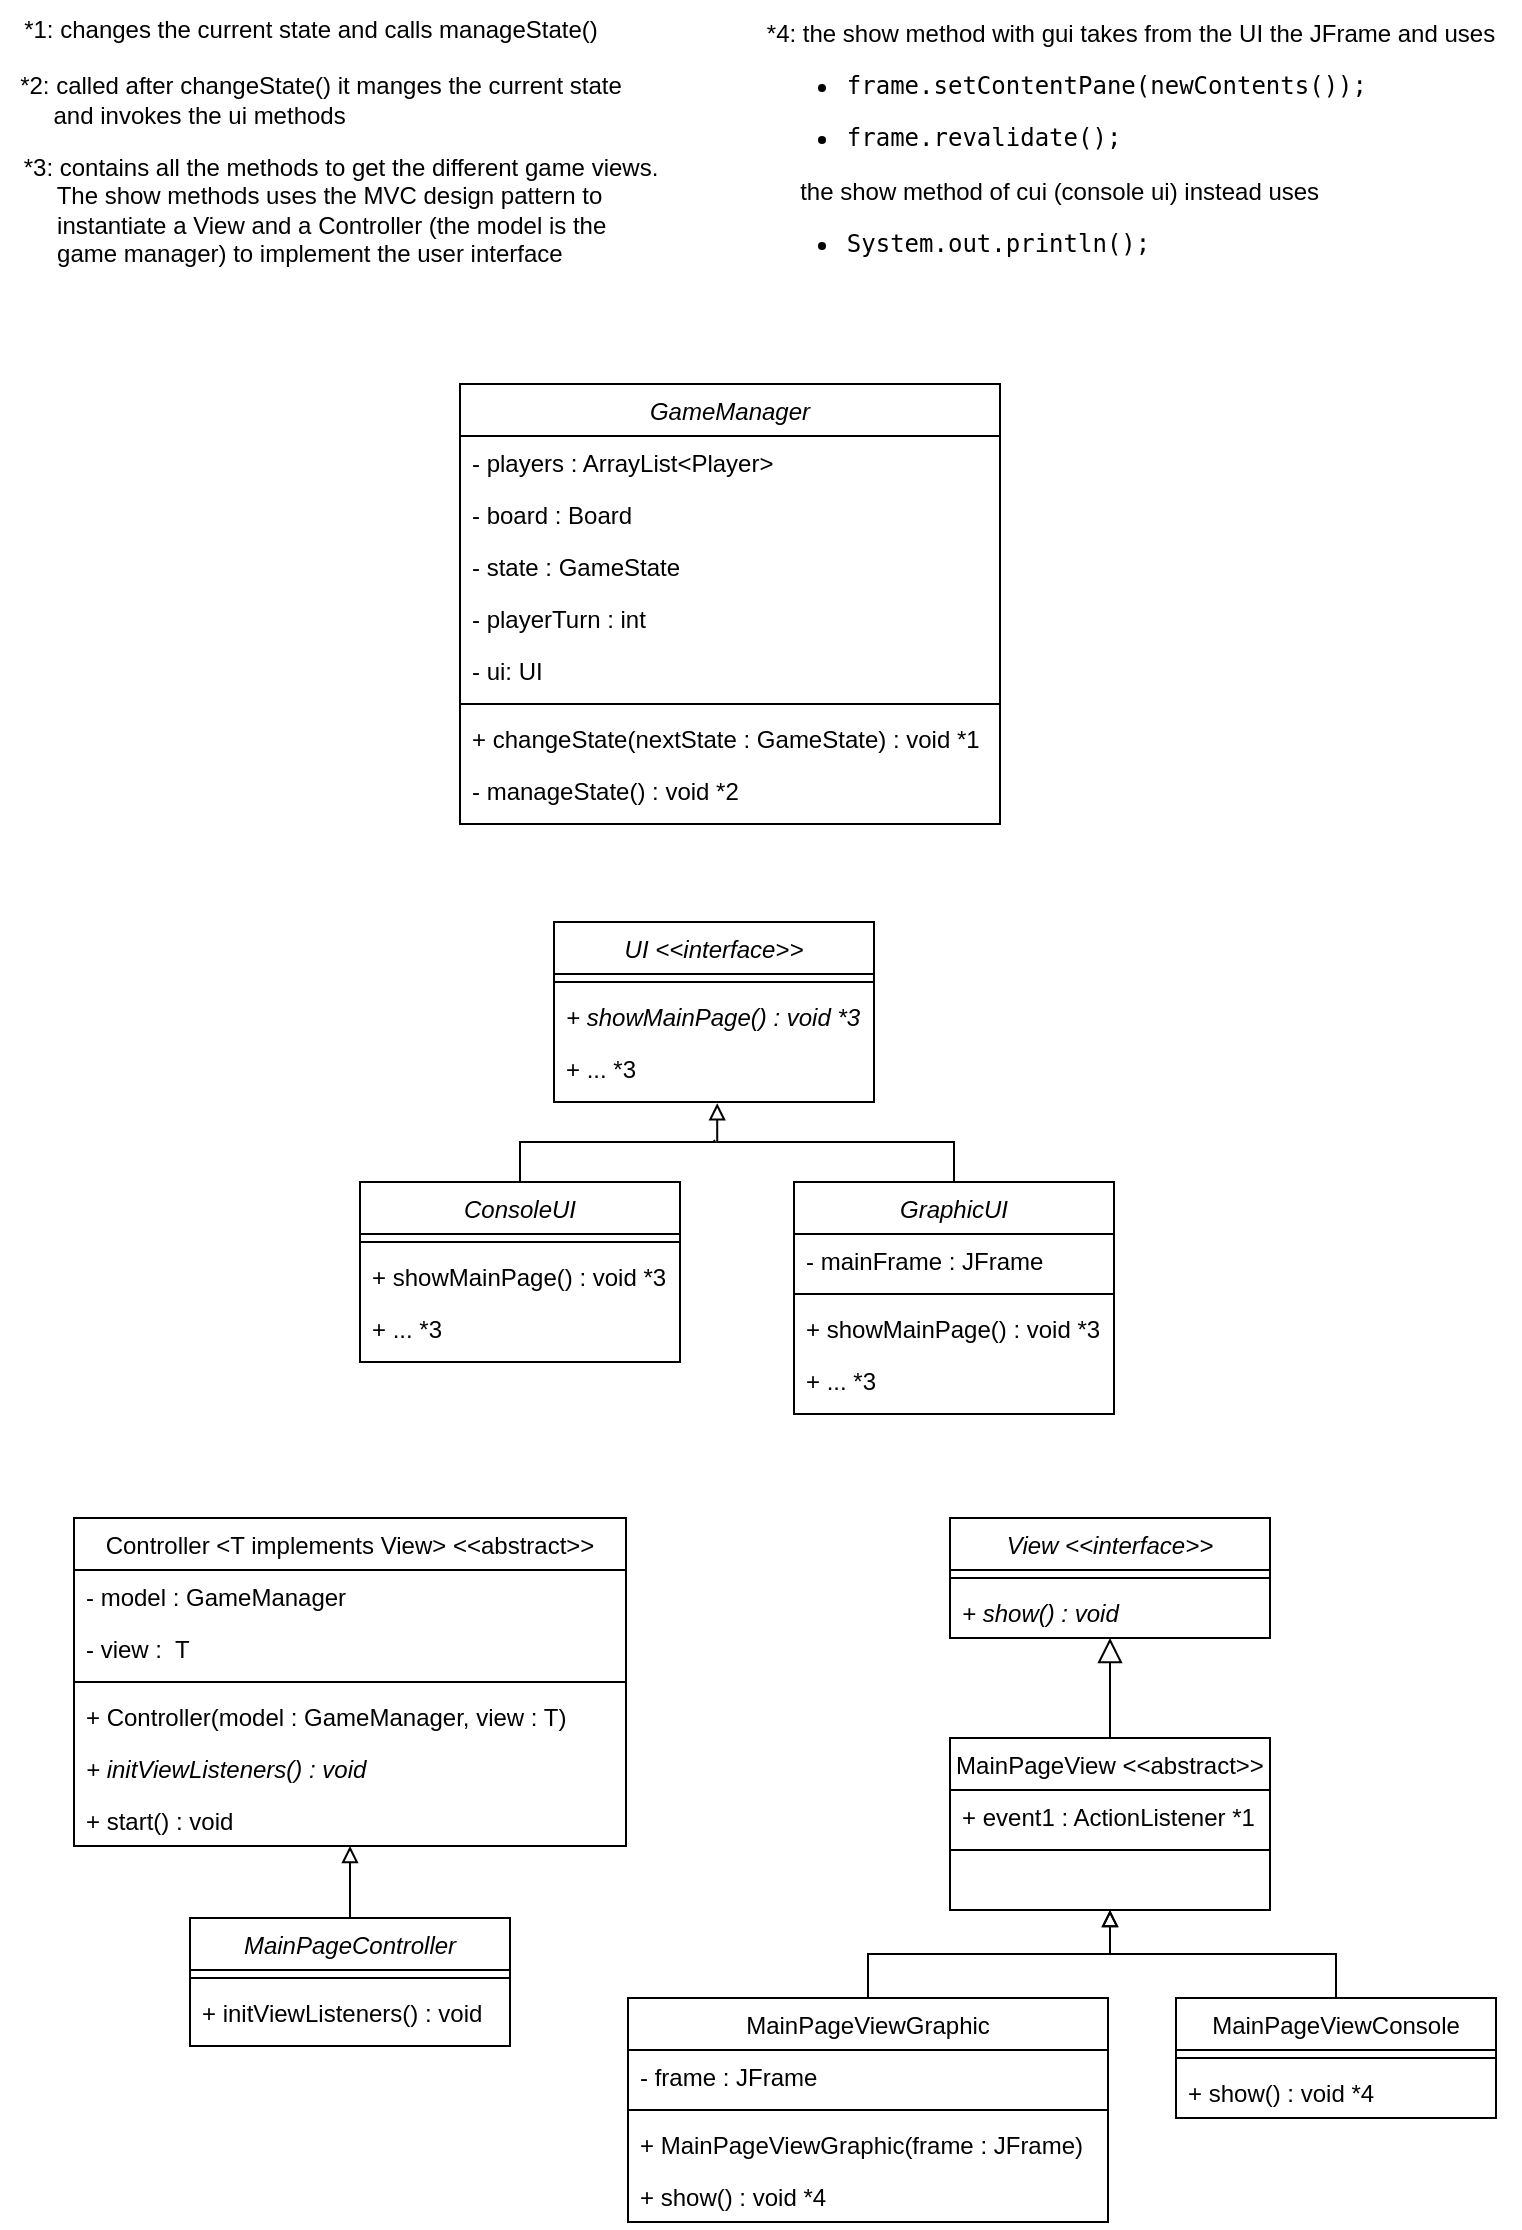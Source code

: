 <mxfile version="21.2.2" type="device">
  <diagram id="C5RBs43oDa-KdzZeNtuy" name="Page-1">
    <mxGraphModel dx="2267" dy="1150" grid="1" gridSize="10" guides="1" tooltips="1" connect="1" arrows="1" fold="1" page="1" pageScale="1" pageWidth="827" pageHeight="1169" math="0" shadow="0">
      <root>
        <mxCell id="WIyWlLk6GJQsqaUBKTNV-0" />
        <mxCell id="WIyWlLk6GJQsqaUBKTNV-1" parent="WIyWlLk6GJQsqaUBKTNV-0" />
        <mxCell id="zkfFHV4jXpPFQw0GAbJ--0" value="GameManager" style="swimlane;fontStyle=2;align=center;verticalAlign=top;childLayout=stackLayout;horizontal=1;startSize=26;horizontalStack=0;resizeParent=1;resizeLast=0;collapsible=1;marginBottom=0;rounded=0;shadow=0;strokeWidth=1;" parent="WIyWlLk6GJQsqaUBKTNV-1" vertex="1">
          <mxGeometry x="260" y="212" width="270" height="220" as="geometry">
            <mxRectangle x="230" y="140" width="160" height="26" as="alternateBounds" />
          </mxGeometry>
        </mxCell>
        <mxCell id="zkfFHV4jXpPFQw0GAbJ--1" value="- players : ArrayList&lt;Player&gt;" style="text;align=left;verticalAlign=top;spacingLeft=4;spacingRight=4;overflow=hidden;rotatable=0;points=[[0,0.5],[1,0.5]];portConstraint=eastwest;" parent="zkfFHV4jXpPFQw0GAbJ--0" vertex="1">
          <mxGeometry y="26" width="270" height="26" as="geometry" />
        </mxCell>
        <mxCell id="zkfFHV4jXpPFQw0GAbJ--2" value="- board : Board" style="text;align=left;verticalAlign=top;spacingLeft=4;spacingRight=4;overflow=hidden;rotatable=0;points=[[0,0.5],[1,0.5]];portConstraint=eastwest;rounded=0;shadow=0;html=0;" parent="zkfFHV4jXpPFQw0GAbJ--0" vertex="1">
          <mxGeometry y="52" width="270" height="26" as="geometry" />
        </mxCell>
        <mxCell id="HM_rP0yh4anY-DNWoLLM-0" value="- state : GameState" style="text;align=left;verticalAlign=top;spacingLeft=4;spacingRight=4;overflow=hidden;rotatable=0;points=[[0,0.5],[1,0.5]];portConstraint=eastwest;rounded=0;shadow=0;html=0;" parent="zkfFHV4jXpPFQw0GAbJ--0" vertex="1">
          <mxGeometry y="78" width="270" height="26" as="geometry" />
        </mxCell>
        <mxCell id="zkfFHV4jXpPFQw0GAbJ--3" value="- playerTurn : int" style="text;align=left;verticalAlign=top;spacingLeft=4;spacingRight=4;overflow=hidden;rotatable=0;points=[[0,0.5],[1,0.5]];portConstraint=eastwest;rounded=0;shadow=0;html=0;" parent="zkfFHV4jXpPFQw0GAbJ--0" vertex="1">
          <mxGeometry y="104" width="270" height="26" as="geometry" />
        </mxCell>
        <mxCell id="HM_rP0yh4anY-DNWoLLM-1" value="- ui: UI" style="text;align=left;verticalAlign=top;spacingLeft=4;spacingRight=4;overflow=hidden;rotatable=0;points=[[0,0.5],[1,0.5]];portConstraint=eastwest;rounded=0;shadow=0;html=0;" parent="zkfFHV4jXpPFQw0GAbJ--0" vertex="1">
          <mxGeometry y="130" width="270" height="26" as="geometry" />
        </mxCell>
        <mxCell id="zkfFHV4jXpPFQw0GAbJ--4" value="" style="line;html=1;strokeWidth=1;align=left;verticalAlign=middle;spacingTop=-1;spacingLeft=3;spacingRight=3;rotatable=0;labelPosition=right;points=[];portConstraint=eastwest;" parent="zkfFHV4jXpPFQw0GAbJ--0" vertex="1">
          <mxGeometry y="156" width="270" height="8" as="geometry" />
        </mxCell>
        <mxCell id="zkfFHV4jXpPFQw0GAbJ--5" value="+ changeState(nextState : GameState) : void *1" style="text;align=left;verticalAlign=top;spacingLeft=4;spacingRight=4;overflow=hidden;rotatable=0;points=[[0,0.5],[1,0.5]];portConstraint=eastwest;" parent="zkfFHV4jXpPFQw0GAbJ--0" vertex="1">
          <mxGeometry y="164" width="270" height="26" as="geometry" />
        </mxCell>
        <mxCell id="HM_rP0yh4anY-DNWoLLM-2" value="- manageState() : void *2" style="text;align=left;verticalAlign=top;spacingLeft=4;spacingRight=4;overflow=hidden;rotatable=0;points=[[0,0.5],[1,0.5]];portConstraint=eastwest;" parent="zkfFHV4jXpPFQw0GAbJ--0" vertex="1">
          <mxGeometry y="190" width="270" height="30" as="geometry" />
        </mxCell>
        <mxCell id="HM_rP0yh4anY-DNWoLLM-3" value="*1: changes the current state and calls manageState()" style="text;html=1;align=center;verticalAlign=middle;resizable=0;points=[];autosize=1;strokeColor=none;fillColor=none;" parent="WIyWlLk6GJQsqaUBKTNV-1" vertex="1">
          <mxGeometry x="30" y="20" width="310" height="30" as="geometry" />
        </mxCell>
        <mxCell id="HM_rP0yh4anY-DNWoLLM-4" value="&lt;div&gt;*2: called after changeState() it manges the current state&lt;/div&gt;&lt;div align=&quot;left&quot;&gt;&amp;nbsp;&amp;nbsp;&amp;nbsp;&amp;nbsp; and invokes the ui methods &lt;br&gt;&lt;/div&gt;" style="text;html=1;align=center;verticalAlign=middle;resizable=0;points=[];autosize=1;strokeColor=none;fillColor=none;" parent="WIyWlLk6GJQsqaUBKTNV-1" vertex="1">
          <mxGeometry x="30" y="50" width="320" height="40" as="geometry" />
        </mxCell>
        <mxCell id="HM_rP0yh4anY-DNWoLLM-5" value="UI &lt;&lt;interface&gt;&gt;" style="swimlane;fontStyle=2;align=center;verticalAlign=top;childLayout=stackLayout;horizontal=1;startSize=26;horizontalStack=0;resizeParent=1;resizeLast=0;collapsible=1;marginBottom=0;rounded=0;shadow=0;strokeWidth=1;" parent="WIyWlLk6GJQsqaUBKTNV-1" vertex="1">
          <mxGeometry x="307" y="481" width="160" height="90" as="geometry">
            <mxRectangle x="230" y="140" width="160" height="26" as="alternateBounds" />
          </mxGeometry>
        </mxCell>
        <mxCell id="HM_rP0yh4anY-DNWoLLM-11" value="" style="line;html=1;strokeWidth=1;align=left;verticalAlign=middle;spacingTop=-1;spacingLeft=3;spacingRight=3;rotatable=0;labelPosition=right;points=[];portConstraint=eastwest;" parent="HM_rP0yh4anY-DNWoLLM-5" vertex="1">
          <mxGeometry y="26" width="160" height="8" as="geometry" />
        </mxCell>
        <mxCell id="HM_rP0yh4anY-DNWoLLM-12" value="+ showMainPage() : void *3" style="text;align=left;verticalAlign=top;spacingLeft=4;spacingRight=4;overflow=hidden;rotatable=0;points=[[0,0.5],[1,0.5]];portConstraint=eastwest;fontStyle=2" parent="HM_rP0yh4anY-DNWoLLM-5" vertex="1">
          <mxGeometry y="34" width="160" height="26" as="geometry" />
        </mxCell>
        <mxCell id="HM_rP0yh4anY-DNWoLLM-13" value="+ ... *3" style="text;align=left;verticalAlign=top;spacingLeft=4;spacingRight=4;overflow=hidden;rotatable=0;points=[[0,0.5],[1,0.5]];portConstraint=eastwest;" parent="HM_rP0yh4anY-DNWoLLM-5" vertex="1">
          <mxGeometry y="60" width="160" height="30" as="geometry" />
        </mxCell>
        <mxCell id="HM_rP0yh4anY-DNWoLLM-14" value="&lt;div&gt;*3: contains all the methods to get the different game views.&lt;/div&gt;&lt;div align=&quot;left&quot;&gt;&amp;nbsp;&amp;nbsp;&amp;nbsp;&amp;nbsp; The show methods uses the MVC design pattern to&lt;/div&gt;&lt;div align=&quot;left&quot;&gt;&amp;nbsp;&amp;nbsp;&amp;nbsp;&amp;nbsp; instantiate a View and a Controller (the model is the&lt;/div&gt;&lt;div align=&quot;left&quot;&gt;&amp;nbsp;&amp;nbsp;&amp;nbsp;&amp;nbsp; game manager) to implement the user interface&lt;br&gt;&lt;/div&gt;" style="text;html=1;align=center;verticalAlign=middle;resizable=0;points=[];autosize=1;strokeColor=none;fillColor=none;" parent="WIyWlLk6GJQsqaUBKTNV-1" vertex="1">
          <mxGeometry x="30" y="90" width="340" height="70" as="geometry" />
        </mxCell>
        <mxCell id="HM_rP0yh4anY-DNWoLLM-25" style="edgeStyle=orthogonalEdgeStyle;rounded=0;orthogonalLoop=1;jettySize=auto;html=1;exitX=0.5;exitY=0;exitDx=0;exitDy=0;endArrow=none;endFill=0;" parent="WIyWlLk6GJQsqaUBKTNV-1" source="HM_rP0yh4anY-DNWoLLM-15" edge="1">
          <mxGeometry relative="1" as="geometry">
            <mxPoint x="387" y="590" as="targetPoint" />
          </mxGeometry>
        </mxCell>
        <mxCell id="HM_rP0yh4anY-DNWoLLM-15" value="ConsoleUI" style="swimlane;fontStyle=2;align=center;verticalAlign=top;childLayout=stackLayout;horizontal=1;startSize=26;horizontalStack=0;resizeParent=1;resizeLast=0;collapsible=1;marginBottom=0;rounded=0;shadow=0;strokeWidth=1;" parent="WIyWlLk6GJQsqaUBKTNV-1" vertex="1">
          <mxGeometry x="210" y="611" width="160" height="90" as="geometry">
            <mxRectangle x="230" y="140" width="160" height="26" as="alternateBounds" />
          </mxGeometry>
        </mxCell>
        <mxCell id="HM_rP0yh4anY-DNWoLLM-16" value="" style="line;html=1;strokeWidth=1;align=left;verticalAlign=middle;spacingTop=-1;spacingLeft=3;spacingRight=3;rotatable=0;labelPosition=right;points=[];portConstraint=eastwest;" parent="HM_rP0yh4anY-DNWoLLM-15" vertex="1">
          <mxGeometry y="26" width="160" height="8" as="geometry" />
        </mxCell>
        <mxCell id="HM_rP0yh4anY-DNWoLLM-17" value="+ showMainPage() : void *3" style="text;align=left;verticalAlign=top;spacingLeft=4;spacingRight=4;overflow=hidden;rotatable=0;points=[[0,0.5],[1,0.5]];portConstraint=eastwest;" parent="HM_rP0yh4anY-DNWoLLM-15" vertex="1">
          <mxGeometry y="34" width="160" height="26" as="geometry" />
        </mxCell>
        <mxCell id="HM_rP0yh4anY-DNWoLLM-57" value="+ ... *3" style="text;align=left;verticalAlign=top;spacingLeft=4;spacingRight=4;overflow=hidden;rotatable=0;points=[[0,0.5],[1,0.5]];portConstraint=eastwest;" parent="HM_rP0yh4anY-DNWoLLM-15" vertex="1">
          <mxGeometry y="60" width="160" height="30" as="geometry" />
        </mxCell>
        <mxCell id="HM_rP0yh4anY-DNWoLLM-23" style="edgeStyle=orthogonalEdgeStyle;rounded=0;orthogonalLoop=1;jettySize=auto;html=1;exitX=0.5;exitY=0;exitDx=0;exitDy=0;entryX=0.51;entryY=1.02;entryDx=0;entryDy=0;entryPerimeter=0;endArrow=block;endFill=0;" parent="WIyWlLk6GJQsqaUBKTNV-1" source="HM_rP0yh4anY-DNWoLLM-19" target="HM_rP0yh4anY-DNWoLLM-13" edge="1">
          <mxGeometry relative="1" as="geometry" />
        </mxCell>
        <mxCell id="HM_rP0yh4anY-DNWoLLM-19" value="GraphicUI" style="swimlane;fontStyle=2;align=center;verticalAlign=top;childLayout=stackLayout;horizontal=1;startSize=26;horizontalStack=0;resizeParent=1;resizeLast=0;collapsible=1;marginBottom=0;rounded=0;shadow=0;strokeWidth=1;" parent="WIyWlLk6GJQsqaUBKTNV-1" vertex="1">
          <mxGeometry x="427" y="611" width="160" height="116" as="geometry">
            <mxRectangle x="230" y="140" width="160" height="26" as="alternateBounds" />
          </mxGeometry>
        </mxCell>
        <mxCell id="HM_rP0yh4anY-DNWoLLM-21" value="- mainFrame : JFrame" style="text;align=left;verticalAlign=top;spacingLeft=4;spacingRight=4;overflow=hidden;rotatable=0;points=[[0,0.5],[1,0.5]];portConstraint=eastwest;" parent="HM_rP0yh4anY-DNWoLLM-19" vertex="1">
          <mxGeometry y="26" width="160" height="26" as="geometry" />
        </mxCell>
        <mxCell id="HM_rP0yh4anY-DNWoLLM-20" value="" style="line;html=1;strokeWidth=1;align=left;verticalAlign=middle;spacingTop=-1;spacingLeft=3;spacingRight=3;rotatable=0;labelPosition=right;points=[];portConstraint=eastwest;" parent="HM_rP0yh4anY-DNWoLLM-19" vertex="1">
          <mxGeometry y="52" width="160" height="8" as="geometry" />
        </mxCell>
        <mxCell id="HM_rP0yh4anY-DNWoLLM-46" value="+ showMainPage() : void *3" style="text;align=left;verticalAlign=top;spacingLeft=4;spacingRight=4;overflow=hidden;rotatable=0;points=[[0,0.5],[1,0.5]];portConstraint=eastwest;" parent="HM_rP0yh4anY-DNWoLLM-19" vertex="1">
          <mxGeometry y="60" width="160" height="26" as="geometry" />
        </mxCell>
        <mxCell id="HM_rP0yh4anY-DNWoLLM-58" value="+ ... *3" style="text;align=left;verticalAlign=top;spacingLeft=4;spacingRight=4;overflow=hidden;rotatable=0;points=[[0,0.5],[1,0.5]];portConstraint=eastwest;" parent="HM_rP0yh4anY-DNWoLLM-19" vertex="1">
          <mxGeometry y="86" width="160" height="30" as="geometry" />
        </mxCell>
        <mxCell id="HM_rP0yh4anY-DNWoLLM-60" value="&lt;div&gt;*4: the show method with gui takes from the UI the JFrame and uses&lt;br&gt;&lt;/div&gt;&lt;div align=&quot;left&quot;&gt;&lt;ul&gt;&lt;li&gt;&lt;code class=&quot;hljs language-java&quot;&gt;frame.setContentPane(newContents());&lt;/code&gt;&lt;/li&gt;&lt;/ul&gt;&lt;/div&gt;&lt;div align=&quot;left&quot;&gt;&lt;ul&gt;&lt;li&gt;&lt;code class=&quot;hljs language-java&quot;&gt;frame.revalidate();&lt;/code&gt;&lt;/li&gt;&lt;/ul&gt;&lt;/div&gt;&lt;div align=&quot;left&quot;&gt;&lt;code class=&quot;hljs language-java&quot;&gt;&lt;font face=&quot;Helvetica&quot;&gt;&amp;nbsp;&amp;nbsp;&amp;nbsp;&amp;nbsp; the show method of cui (console ui) instead uses&lt;/font&gt;&lt;/code&gt;&lt;/div&gt;&lt;div align=&quot;left&quot;&gt;&lt;ul&gt;&lt;li&gt;&lt;code&gt;System.out.println();&lt;/code&gt;&lt;br&gt;&lt;/li&gt;&lt;/ul&gt;&lt;/div&gt;" style="text;html=1;align=center;verticalAlign=middle;resizable=0;points=[];autosize=1;strokeColor=none;fillColor=none;" parent="WIyWlLk6GJQsqaUBKTNV-1" vertex="1">
          <mxGeometry x="400" y="20" width="390" height="150" as="geometry" />
        </mxCell>
        <mxCell id="HM_rP0yh4anY-DNWoLLM-68" style="edgeStyle=orthogonalEdgeStyle;rounded=0;orthogonalLoop=1;jettySize=auto;html=1;exitX=0.5;exitY=0;exitDx=0;exitDy=0;endArrow=block;endFill=0;" parent="WIyWlLk6GJQsqaUBKTNV-1" source="HM_rP0yh4anY-DNWoLLM-64" target="zm1kbwITR6c0LpgAIDiC-0" edge="1">
          <mxGeometry relative="1" as="geometry">
            <mxPoint x="205" y="899" as="targetPoint" />
          </mxGeometry>
        </mxCell>
        <mxCell id="HM_rP0yh4anY-DNWoLLM-64" value="MainPageController" style="swimlane;fontStyle=2;align=center;verticalAlign=top;childLayout=stackLayout;horizontal=1;startSize=26;horizontalStack=0;resizeParent=1;resizeLast=0;collapsible=1;marginBottom=0;rounded=0;shadow=0;strokeWidth=1;" parent="WIyWlLk6GJQsqaUBKTNV-1" vertex="1">
          <mxGeometry x="125" y="979" width="160" height="64" as="geometry">
            <mxRectangle x="230" y="140" width="160" height="26" as="alternateBounds" />
          </mxGeometry>
        </mxCell>
        <mxCell id="HM_rP0yh4anY-DNWoLLM-66" value="" style="line;html=1;strokeWidth=1;align=left;verticalAlign=middle;spacingTop=-1;spacingLeft=3;spacingRight=3;rotatable=0;labelPosition=right;points=[];portConstraint=eastwest;" parent="HM_rP0yh4anY-DNWoLLM-64" vertex="1">
          <mxGeometry y="26" width="160" height="8" as="geometry" />
        </mxCell>
        <mxCell id="zm1kbwITR6c0LpgAIDiC-29" value="+ initViewListeners() : void" style="text;align=left;verticalAlign=top;spacingLeft=4;spacingRight=4;overflow=hidden;rotatable=0;points=[[0,0.5],[1,0.5]];portConstraint=eastwest;fontStyle=0" vertex="1" parent="HM_rP0yh4anY-DNWoLLM-64">
          <mxGeometry y="34" width="160" height="26" as="geometry" />
        </mxCell>
        <mxCell id="zm1kbwITR6c0LpgAIDiC-0" value="Controller &lt;T implements View&gt; &lt;&lt;abstract&gt;&gt;" style="swimlane;fontStyle=0;align=center;verticalAlign=top;childLayout=stackLayout;horizontal=1;startSize=26;horizontalStack=0;resizeParent=1;resizeLast=0;collapsible=1;marginBottom=0;rounded=0;shadow=0;strokeWidth=1;" vertex="1" parent="WIyWlLk6GJQsqaUBKTNV-1">
          <mxGeometry x="67" y="779" width="276" height="164" as="geometry">
            <mxRectangle x="67" y="800" width="170" height="26" as="alternateBounds" />
          </mxGeometry>
        </mxCell>
        <mxCell id="zm1kbwITR6c0LpgAIDiC-1" value="- model : GameManager" style="text;align=left;verticalAlign=top;spacingLeft=4;spacingRight=4;overflow=hidden;rotatable=0;points=[[0,0.5],[1,0.5]];portConstraint=eastwest;" vertex="1" parent="zm1kbwITR6c0LpgAIDiC-0">
          <mxGeometry y="26" width="276" height="26" as="geometry" />
        </mxCell>
        <mxCell id="zm1kbwITR6c0LpgAIDiC-2" value="- view :  T" style="text;align=left;verticalAlign=top;spacingLeft=4;spacingRight=4;overflow=hidden;rotatable=0;points=[[0,0.5],[1,0.5]];portConstraint=eastwest;" vertex="1" parent="zm1kbwITR6c0LpgAIDiC-0">
          <mxGeometry y="52" width="276" height="26" as="geometry" />
        </mxCell>
        <mxCell id="zm1kbwITR6c0LpgAIDiC-3" value="" style="line;html=1;strokeWidth=1;align=left;verticalAlign=middle;spacingTop=-1;spacingLeft=3;spacingRight=3;rotatable=0;labelPosition=right;points=[];portConstraint=eastwest;" vertex="1" parent="zm1kbwITR6c0LpgAIDiC-0">
          <mxGeometry y="78" width="276" height="8" as="geometry" />
        </mxCell>
        <mxCell id="zm1kbwITR6c0LpgAIDiC-5" value="+ Controller(model : GameManager, view : T)" style="text;align=left;verticalAlign=top;spacingLeft=4;spacingRight=4;overflow=hidden;rotatable=0;points=[[0,0.5],[1,0.5]];portConstraint=eastwest;" vertex="1" parent="zm1kbwITR6c0LpgAIDiC-0">
          <mxGeometry y="86" width="276" height="26" as="geometry" />
        </mxCell>
        <mxCell id="zm1kbwITR6c0LpgAIDiC-6" value="+ initViewListeners() : void" style="text;align=left;verticalAlign=top;spacingLeft=4;spacingRight=4;overflow=hidden;rotatable=0;points=[[0,0.5],[1,0.5]];portConstraint=eastwest;fontStyle=2" vertex="1" parent="zm1kbwITR6c0LpgAIDiC-0">
          <mxGeometry y="112" width="276" height="26" as="geometry" />
        </mxCell>
        <mxCell id="zm1kbwITR6c0LpgAIDiC-4" value="+ start() : void" style="text;align=left;verticalAlign=top;spacingLeft=4;spacingRight=4;overflow=hidden;rotatable=0;points=[[0,0.5],[1,0.5]];portConstraint=eastwest;" vertex="1" parent="zm1kbwITR6c0LpgAIDiC-0">
          <mxGeometry y="138" width="276" height="26" as="geometry" />
        </mxCell>
        <mxCell id="zm1kbwITR6c0LpgAIDiC-7" value="View &lt;&lt;interface&gt;&gt;" style="swimlane;fontStyle=2;align=center;verticalAlign=top;childLayout=stackLayout;horizontal=1;startSize=26;horizontalStack=0;resizeParent=1;resizeLast=0;collapsible=1;marginBottom=0;rounded=0;shadow=0;strokeWidth=1;" vertex="1" parent="WIyWlLk6GJQsqaUBKTNV-1">
          <mxGeometry x="505" y="779" width="160" height="60" as="geometry">
            <mxRectangle x="505" y="800" width="160" height="26" as="alternateBounds" />
          </mxGeometry>
        </mxCell>
        <mxCell id="zm1kbwITR6c0LpgAIDiC-8" value="" style="line;html=1;strokeWidth=1;align=left;verticalAlign=middle;spacingTop=-1;spacingLeft=3;spacingRight=3;rotatable=0;labelPosition=right;points=[];portConstraint=eastwest;" vertex="1" parent="zm1kbwITR6c0LpgAIDiC-7">
          <mxGeometry y="26" width="160" height="8" as="geometry" />
        </mxCell>
        <mxCell id="zm1kbwITR6c0LpgAIDiC-9" value="+ show() : void" style="text;align=left;verticalAlign=top;spacingLeft=4;spacingRight=4;overflow=hidden;rotatable=0;points=[[0,0.5],[1,0.5]];portConstraint=eastwest;fontStyle=2" vertex="1" parent="zm1kbwITR6c0LpgAIDiC-7">
          <mxGeometry y="34" width="160" height="26" as="geometry" />
        </mxCell>
        <mxCell id="zm1kbwITR6c0LpgAIDiC-10" value="MainPageView &lt;&lt;abstract&gt;&gt;" style="swimlane;fontStyle=0;align=center;verticalAlign=top;childLayout=stackLayout;horizontal=1;startSize=26;horizontalStack=0;resizeParent=1;resizeLast=0;collapsible=1;marginBottom=0;rounded=0;shadow=0;strokeWidth=1;" vertex="1" parent="WIyWlLk6GJQsqaUBKTNV-1">
          <mxGeometry x="505" y="889" width="160" height="86" as="geometry">
            <mxRectangle x="340" y="380" width="170" height="26" as="alternateBounds" />
          </mxGeometry>
        </mxCell>
        <mxCell id="zm1kbwITR6c0LpgAIDiC-11" value="+ event1 : ActionListener *1" style="text;align=left;verticalAlign=top;spacingLeft=4;spacingRight=4;overflow=hidden;rotatable=0;points=[[0,0.5],[1,0.5]];portConstraint=eastwest;" vertex="1" parent="zm1kbwITR6c0LpgAIDiC-10">
          <mxGeometry y="26" width="160" height="26" as="geometry" />
        </mxCell>
        <mxCell id="zm1kbwITR6c0LpgAIDiC-13" value="" style="line;html=1;strokeWidth=1;align=left;verticalAlign=middle;spacingTop=-1;spacingLeft=3;spacingRight=3;rotatable=0;labelPosition=right;points=[];portConstraint=eastwest;" vertex="1" parent="zm1kbwITR6c0LpgAIDiC-10">
          <mxGeometry y="52" width="160" height="8" as="geometry" />
        </mxCell>
        <mxCell id="zm1kbwITR6c0LpgAIDiC-14" value="" style="endArrow=block;endSize=10;endFill=0;shadow=0;strokeWidth=1;rounded=0;edgeStyle=elbowEdgeStyle;elbow=vertical;" edge="1" parent="WIyWlLk6GJQsqaUBKTNV-1" source="zm1kbwITR6c0LpgAIDiC-10" target="zm1kbwITR6c0LpgAIDiC-7">
          <mxGeometry width="160" relative="1" as="geometry">
            <mxPoint x="495" y="1032" as="sourcePoint" />
            <mxPoint x="595" y="930" as="targetPoint" />
          </mxGeometry>
        </mxCell>
        <mxCell id="zm1kbwITR6c0LpgAIDiC-15" style="edgeStyle=orthogonalEdgeStyle;rounded=0;orthogonalLoop=1;jettySize=auto;html=1;exitX=0.5;exitY=0;exitDx=0;exitDy=0;endArrow=block;endFill=0;" edge="1" parent="WIyWlLk6GJQsqaUBKTNV-1" source="zm1kbwITR6c0LpgAIDiC-16" target="zm1kbwITR6c0LpgAIDiC-10">
          <mxGeometry relative="1" as="geometry" />
        </mxCell>
        <mxCell id="zm1kbwITR6c0LpgAIDiC-16" value="MainPageViewGraphic" style="swimlane;fontStyle=0;align=center;verticalAlign=top;childLayout=stackLayout;horizontal=1;startSize=26;horizontalStack=0;resizeParent=1;resizeLast=0;collapsible=1;marginBottom=0;rounded=0;shadow=0;strokeWidth=1;" vertex="1" parent="WIyWlLk6GJQsqaUBKTNV-1">
          <mxGeometry x="344" y="1019" width="240" height="112" as="geometry">
            <mxRectangle x="340" y="380" width="170" height="26" as="alternateBounds" />
          </mxGeometry>
        </mxCell>
        <mxCell id="zm1kbwITR6c0LpgAIDiC-17" value="- frame : JFrame" style="text;align=left;verticalAlign=top;spacingLeft=4;spacingRight=4;overflow=hidden;rotatable=0;points=[[0,0.5],[1,0.5]];portConstraint=eastwest;" vertex="1" parent="zm1kbwITR6c0LpgAIDiC-16">
          <mxGeometry y="26" width="240" height="26" as="geometry" />
        </mxCell>
        <mxCell id="zm1kbwITR6c0LpgAIDiC-18" value="" style="line;html=1;strokeWidth=1;align=left;verticalAlign=middle;spacingTop=-1;spacingLeft=3;spacingRight=3;rotatable=0;labelPosition=right;points=[];portConstraint=eastwest;" vertex="1" parent="zm1kbwITR6c0LpgAIDiC-16">
          <mxGeometry y="52" width="240" height="8" as="geometry" />
        </mxCell>
        <mxCell id="zm1kbwITR6c0LpgAIDiC-25" value="+ MainPageViewGraphic(frame : JFrame)" style="text;align=left;verticalAlign=top;spacingLeft=4;spacingRight=4;overflow=hidden;rotatable=0;points=[[0,0.5],[1,0.5]];portConstraint=eastwest;fontStyle=0" vertex="1" parent="zm1kbwITR6c0LpgAIDiC-16">
          <mxGeometry y="60" width="240" height="26" as="geometry" />
        </mxCell>
        <mxCell id="zm1kbwITR6c0LpgAIDiC-27" value="+ show() : void *4" style="text;align=left;verticalAlign=top;spacingLeft=4;spacingRight=4;overflow=hidden;rotatable=0;points=[[0,0.5],[1,0.5]];portConstraint=eastwest;fontStyle=0" vertex="1" parent="zm1kbwITR6c0LpgAIDiC-16">
          <mxGeometry y="86" width="240" height="26" as="geometry" />
        </mxCell>
        <mxCell id="zm1kbwITR6c0LpgAIDiC-19" style="edgeStyle=orthogonalEdgeStyle;rounded=0;orthogonalLoop=1;jettySize=auto;html=1;exitX=0.5;exitY=0;exitDx=0;exitDy=0;endArrow=block;endFill=0;" edge="1" parent="WIyWlLk6GJQsqaUBKTNV-1" source="zm1kbwITR6c0LpgAIDiC-20" target="zm1kbwITR6c0LpgAIDiC-10">
          <mxGeometry relative="1" as="geometry" />
        </mxCell>
        <mxCell id="zm1kbwITR6c0LpgAIDiC-20" value="MainPageViewConsole" style="swimlane;fontStyle=0;align=center;verticalAlign=top;childLayout=stackLayout;horizontal=1;startSize=26;horizontalStack=0;resizeParent=1;resizeLast=0;collapsible=1;marginBottom=0;rounded=0;shadow=0;strokeWidth=1;" vertex="1" parent="WIyWlLk6GJQsqaUBKTNV-1">
          <mxGeometry x="618" y="1019" width="160" height="60" as="geometry">
            <mxRectangle x="340" y="380" width="170" height="26" as="alternateBounds" />
          </mxGeometry>
        </mxCell>
        <mxCell id="zm1kbwITR6c0LpgAIDiC-21" value="" style="line;html=1;strokeWidth=1;align=left;verticalAlign=middle;spacingTop=-1;spacingLeft=3;spacingRight=3;rotatable=0;labelPosition=right;points=[];portConstraint=eastwest;" vertex="1" parent="zm1kbwITR6c0LpgAIDiC-20">
          <mxGeometry y="26" width="160" height="8" as="geometry" />
        </mxCell>
        <mxCell id="zm1kbwITR6c0LpgAIDiC-26" value="+ show() : void *4" style="text;align=left;verticalAlign=top;spacingLeft=4;spacingRight=4;overflow=hidden;rotatable=0;points=[[0,0.5],[1,0.5]];portConstraint=eastwest;fontStyle=0" vertex="1" parent="zm1kbwITR6c0LpgAIDiC-20">
          <mxGeometry y="34" width="160" height="26" as="geometry" />
        </mxCell>
      </root>
    </mxGraphModel>
  </diagram>
</mxfile>
